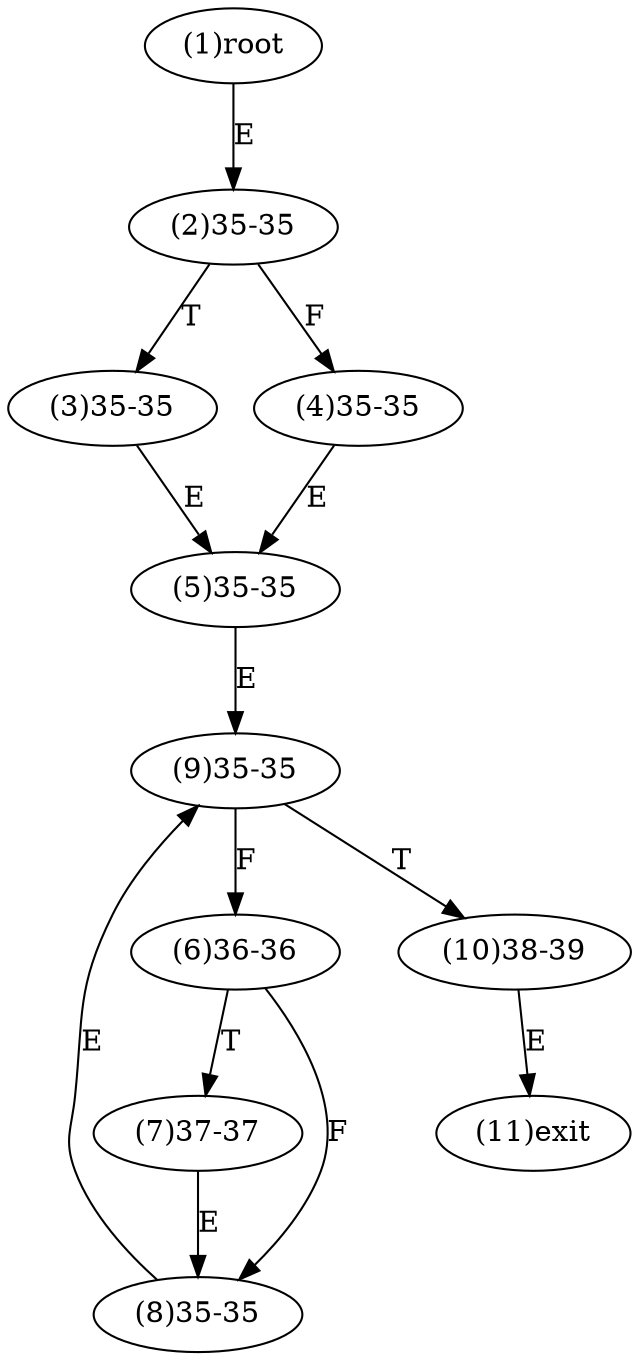 digraph "" { 
1[ label="(1)root"];
2[ label="(2)35-35"];
3[ label="(3)35-35"];
4[ label="(4)35-35"];
5[ label="(5)35-35"];
6[ label="(6)36-36"];
7[ label="(7)37-37"];
8[ label="(8)35-35"];
9[ label="(9)35-35"];
10[ label="(10)38-39"];
11[ label="(11)exit"];
1->2[ label="E"];
2->4[ label="F"];
2->3[ label="T"];
3->5[ label="E"];
4->5[ label="E"];
5->9[ label="E"];
6->8[ label="F"];
6->7[ label="T"];
7->8[ label="E"];
8->9[ label="E"];
9->6[ label="F"];
9->10[ label="T"];
10->11[ label="E"];
}